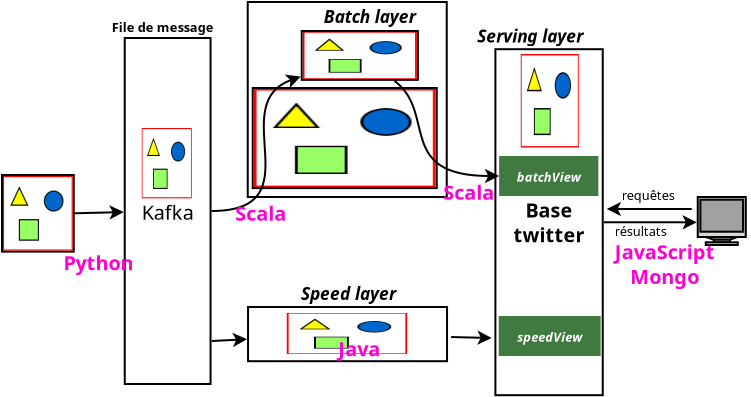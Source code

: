 <?xml version="1.0" encoding="UTF-8"?>
<dia:diagram xmlns:dia="http://www.lysator.liu.se/~alla/dia/">
  <dia:layer name="Arrière-plan" visible="true" active="true">
    <dia:object type="Flowchart - Box" version="0" id="O0">
      <dia:attribute name="obj_pos">
        <dia:point val="9.6,4.85"/>
      </dia:attribute>
      <dia:attribute name="obj_bb">
        <dia:rectangle val="9.55,4.8;13.94,22.2"/>
      </dia:attribute>
      <dia:attribute name="elem_corner">
        <dia:point val="9.6,4.85"/>
      </dia:attribute>
      <dia:attribute name="elem_width">
        <dia:real val="4.29"/>
      </dia:attribute>
      <dia:attribute name="elem_height">
        <dia:real val="17.3"/>
      </dia:attribute>
      <dia:attribute name="border_width">
        <dia:real val="0.1"/>
      </dia:attribute>
      <dia:attribute name="show_background">
        <dia:boolean val="true"/>
      </dia:attribute>
      <dia:attribute name="padding">
        <dia:real val="0.5"/>
      </dia:attribute>
      <dia:attribute name="text">
        <dia:composite type="text">
          <dia:attribute name="string">
            <dia:string>#Kafka#</dia:string>
          </dia:attribute>
          <dia:attribute name="font">
            <dia:font family="sans" style="0" name="Helvetica"/>
          </dia:attribute>
          <dia:attribute name="height">
            <dia:real val="1.238"/>
          </dia:attribute>
          <dia:attribute name="pos">
            <dia:point val="11.745,13.801"/>
          </dia:attribute>
          <dia:attribute name="color">
            <dia:color val="#000000"/>
          </dia:attribute>
          <dia:attribute name="alignment">
            <dia:enum val="1"/>
          </dia:attribute>
        </dia:composite>
      </dia:attribute>
    </dia:object>
    <dia:object type="Flowchart - Box" version="0" id="O1">
      <dia:attribute name="obj_pos">
        <dia:point val="15.75,3.05"/>
      </dia:attribute>
      <dia:attribute name="obj_bb">
        <dia:rectangle val="15.7,3;25.75,12.85"/>
      </dia:attribute>
      <dia:attribute name="elem_corner">
        <dia:point val="15.75,3.05"/>
      </dia:attribute>
      <dia:attribute name="elem_width">
        <dia:real val="9.95"/>
      </dia:attribute>
      <dia:attribute name="elem_height">
        <dia:real val="9.75"/>
      </dia:attribute>
      <dia:attribute name="show_background">
        <dia:boolean val="true"/>
      </dia:attribute>
      <dia:attribute name="padding">
        <dia:real val="0.5"/>
      </dia:attribute>
      <dia:attribute name="text">
        <dia:composite type="text">
          <dia:attribute name="string">
            <dia:string>##</dia:string>
          </dia:attribute>
          <dia:attribute name="font">
            <dia:font family="sans" style="0" name="Helvetica"/>
          </dia:attribute>
          <dia:attribute name="height">
            <dia:real val="0.8"/>
          </dia:attribute>
          <dia:attribute name="pos">
            <dia:point val="20.725,8.12"/>
          </dia:attribute>
          <dia:attribute name="color">
            <dia:color val="#000000"/>
          </dia:attribute>
          <dia:attribute name="alignment">
            <dia:enum val="1"/>
          </dia:attribute>
        </dia:composite>
      </dia:attribute>
    </dia:object>
    <dia:object type="Flowchart - Box" version="0" id="O2">
      <dia:attribute name="obj_pos">
        <dia:point val="15.765,18.3"/>
      </dia:attribute>
      <dia:attribute name="obj_bb">
        <dia:rectangle val="15.715,18.25;25.765,21.06"/>
      </dia:attribute>
      <dia:attribute name="elem_corner">
        <dia:point val="15.765,18.3"/>
      </dia:attribute>
      <dia:attribute name="elem_width">
        <dia:real val="9.95"/>
      </dia:attribute>
      <dia:attribute name="elem_height">
        <dia:real val="2.71"/>
      </dia:attribute>
      <dia:attribute name="show_background">
        <dia:boolean val="true"/>
      </dia:attribute>
      <dia:attribute name="padding">
        <dia:real val="0.5"/>
      </dia:attribute>
      <dia:attribute name="text">
        <dia:composite type="text">
          <dia:attribute name="string">
            <dia:string>##</dia:string>
          </dia:attribute>
          <dia:attribute name="font">
            <dia:font family="sans" style="0" name="Helvetica"/>
          </dia:attribute>
          <dia:attribute name="height">
            <dia:real val="0.8"/>
          </dia:attribute>
          <dia:attribute name="pos">
            <dia:point val="20.74,19.85"/>
          </dia:attribute>
          <dia:attribute name="color">
            <dia:color val="#000000"/>
          </dia:attribute>
          <dia:attribute name="alignment">
            <dia:enum val="1"/>
          </dia:attribute>
        </dia:composite>
      </dia:attribute>
    </dia:object>
    <dia:object type="Flowchart - Box" version="0" id="O3">
      <dia:attribute name="obj_pos">
        <dia:point val="28.133,5.41"/>
      </dia:attribute>
      <dia:attribute name="obj_bb">
        <dia:rectangle val="28.082,5.36;33.55,22.76"/>
      </dia:attribute>
      <dia:attribute name="elem_corner">
        <dia:point val="28.133,5.41"/>
      </dia:attribute>
      <dia:attribute name="elem_width">
        <dia:real val="5.367"/>
      </dia:attribute>
      <dia:attribute name="elem_height">
        <dia:real val="17.3"/>
      </dia:attribute>
      <dia:attribute name="show_background">
        <dia:boolean val="true"/>
      </dia:attribute>
      <dia:attribute name="padding">
        <dia:real val="0.5"/>
      </dia:attribute>
      <dia:attribute name="text">
        <dia:composite type="text">
          <dia:attribute name="string">
            <dia:string>##</dia:string>
          </dia:attribute>
          <dia:attribute name="font">
            <dia:font family="sans" style="0" name="Helvetica"/>
          </dia:attribute>
          <dia:attribute name="height">
            <dia:real val="0.8"/>
          </dia:attribute>
          <dia:attribute name="pos">
            <dia:point val="30.816,14.255"/>
          </dia:attribute>
          <dia:attribute name="color">
            <dia:color val="#000000"/>
          </dia:attribute>
          <dia:attribute name="alignment">
            <dia:enum val="1"/>
          </dia:attribute>
        </dia:composite>
      </dia:attribute>
    </dia:object>
    <dia:object type="Standard - Line" version="0" id="O4">
      <dia:attribute name="obj_pos">
        <dia:point val="7,13.616"/>
      </dia:attribute>
      <dia:attribute name="obj_bb">
        <dia:rectangle val="6.949,13.207;9.662,13.93"/>
      </dia:attribute>
      <dia:attribute name="conn_endpoints">
        <dia:point val="7,13.616"/>
        <dia:point val="9.55,13.553"/>
      </dia:attribute>
      <dia:attribute name="numcp">
        <dia:int val="1"/>
      </dia:attribute>
      <dia:attribute name="end_arrow">
        <dia:enum val="22"/>
      </dia:attribute>
      <dia:attribute name="end_arrow_length">
        <dia:real val="0.5"/>
      </dia:attribute>
      <dia:attribute name="end_arrow_width">
        <dia:real val="0.5"/>
      </dia:attribute>
      <dia:connections>
        <dia:connection handle="0" to="O14" connection="4"/>
        <dia:connection handle="1" to="O0" connection="16"/>
      </dia:connections>
    </dia:object>
    <dia:object type="Standard - Image" version="0" id="O5">
      <dia:attribute name="obj_pos">
        <dia:point val="10.45,9.35"/>
      </dia:attribute>
      <dia:attribute name="obj_bb">
        <dia:rectangle val="10.4,9.3;13,12.916"/>
      </dia:attribute>
      <dia:attribute name="elem_corner">
        <dia:point val="10.45,9.35"/>
      </dia:attribute>
      <dia:attribute name="elem_width">
        <dia:real val="2.5"/>
      </dia:attribute>
      <dia:attribute name="elem_height">
        <dia:real val="3.516"/>
      </dia:attribute>
      <dia:attribute name="draw_border">
        <dia:boolean val="false"/>
      </dia:attribute>
      <dia:attribute name="keep_aspect">
        <dia:boolean val="true"/>
      </dia:attribute>
      <dia:attribute name="file">
        <dia:string>#images/kafka_logo.png#</dia:string>
      </dia:attribute>
    </dia:object>
    <dia:object type="Standard - Image" version="0" id="O6">
      <dia:attribute name="obj_pos">
        <dia:point val="18.5,4.55"/>
      </dia:attribute>
      <dia:attribute name="obj_bb">
        <dia:rectangle val="18.45,4.5;24.256,6.943"/>
      </dia:attribute>
      <dia:attribute name="elem_corner">
        <dia:point val="18.5,4.55"/>
      </dia:attribute>
      <dia:attribute name="elem_width">
        <dia:real val="5.706"/>
      </dia:attribute>
      <dia:attribute name="elem_height">
        <dia:real val="2.343"/>
      </dia:attribute>
      <dia:attribute name="draw_border">
        <dia:boolean val="true"/>
      </dia:attribute>
      <dia:attribute name="keep_aspect">
        <dia:boolean val="true"/>
      </dia:attribute>
      <dia:attribute name="file">
        <dia:string>#images/logo_HDFS.png#</dia:string>
      </dia:attribute>
    </dia:object>
    <dia:object type="Standard - Image" version="0" id="O7">
      <dia:attribute name="obj_pos">
        <dia:point val="16.05,7.4"/>
      </dia:attribute>
      <dia:attribute name="obj_bb">
        <dia:rectangle val="16,7.35;25.2,12.355"/>
      </dia:attribute>
      <dia:attribute name="elem_corner">
        <dia:point val="16.05,7.4"/>
      </dia:attribute>
      <dia:attribute name="elem_width">
        <dia:real val="9.1"/>
      </dia:attribute>
      <dia:attribute name="elem_height">
        <dia:real val="4.905"/>
      </dia:attribute>
      <dia:attribute name="draw_border">
        <dia:boolean val="true"/>
      </dia:attribute>
      <dia:attribute name="keep_aspect">
        <dia:boolean val="true"/>
      </dia:attribute>
      <dia:attribute name="file">
        <dia:string>#images/logo_spark2.png#</dia:string>
      </dia:attribute>
    </dia:object>
    <dia:object type="Standard - Image" version="0" id="O8">
      <dia:attribute name="obj_pos">
        <dia:point val="17.7,18.6"/>
      </dia:attribute>
      <dia:attribute name="obj_bb">
        <dia:rectangle val="17.65,18.55;23.773,20.7"/>
      </dia:attribute>
      <dia:attribute name="elem_corner">
        <dia:point val="17.7,18.6"/>
      </dia:attribute>
      <dia:attribute name="elem_width">
        <dia:real val="6.023"/>
      </dia:attribute>
      <dia:attribute name="elem_height">
        <dia:real val="2.05"/>
      </dia:attribute>
      <dia:attribute name="draw_border">
        <dia:boolean val="false"/>
      </dia:attribute>
      <dia:attribute name="keep_aspect">
        <dia:boolean val="true"/>
      </dia:attribute>
      <dia:attribute name="file">
        <dia:string>#images/stormLogo.png#</dia:string>
      </dia:attribute>
    </dia:object>
    <dia:object type="Network - A Workstation Monitor" version="1" id="O9">
      <dia:attribute name="obj_pos">
        <dia:point val="38.25,12.8"/>
      </dia:attribute>
      <dia:attribute name="obj_bb">
        <dia:rectangle val="38.2,12.75;40.7,15.25"/>
      </dia:attribute>
      <dia:attribute name="meta">
        <dia:composite type="dict"/>
      </dia:attribute>
      <dia:attribute name="elem_corner">
        <dia:point val="38.25,12.8"/>
      </dia:attribute>
      <dia:attribute name="elem_width">
        <dia:real val="2.4"/>
      </dia:attribute>
      <dia:attribute name="elem_height">
        <dia:real val="2.4"/>
      </dia:attribute>
      <dia:attribute name="line_width">
        <dia:real val="0.1"/>
      </dia:attribute>
      <dia:attribute name="line_colour">
        <dia:color val="#000000"/>
      </dia:attribute>
      <dia:attribute name="fill_colour">
        <dia:color val="#ffffff"/>
      </dia:attribute>
      <dia:attribute name="show_background">
        <dia:boolean val="true"/>
      </dia:attribute>
      <dia:attribute name="line_style">
        <dia:enum val="0"/>
        <dia:real val="1"/>
      </dia:attribute>
      <dia:attribute name="flip_horizontal">
        <dia:boolean val="false"/>
      </dia:attribute>
      <dia:attribute name="flip_vertical">
        <dia:boolean val="false"/>
      </dia:attribute>
      <dia:attribute name="subscale">
        <dia:real val="1"/>
      </dia:attribute>
    </dia:object>
    <dia:object type="Standard - Line" version="0" id="O10">
      <dia:attribute name="obj_pos">
        <dia:point val="33.55,14.062"/>
      </dia:attribute>
      <dia:attribute name="obj_bb">
        <dia:rectangle val="33.5,13.703;38.316,14.427"/>
      </dia:attribute>
      <dia:attribute name="conn_endpoints">
        <dia:point val="33.55,14.062"/>
        <dia:point val="38.204,14.066"/>
      </dia:attribute>
      <dia:attribute name="numcp">
        <dia:int val="1"/>
      </dia:attribute>
      <dia:attribute name="end_arrow">
        <dia:enum val="22"/>
      </dia:attribute>
      <dia:attribute name="end_arrow_length">
        <dia:real val="0.5"/>
      </dia:attribute>
      <dia:attribute name="end_arrow_width">
        <dia:real val="0.5"/>
      </dia:attribute>
      <dia:connections>
        <dia:connection handle="0" to="O3" connection="16"/>
        <dia:connection handle="1" to="O9" connection="10"/>
      </dia:connections>
    </dia:object>
    <dia:object type="Standard - Line" version="0" id="O11">
      <dia:attribute name="obj_pos">
        <dia:point val="13.95,20"/>
      </dia:attribute>
      <dia:attribute name="obj_bb">
        <dia:rectangle val="13.898,19.58;15.827,20.303"/>
      </dia:attribute>
      <dia:attribute name="conn_endpoints">
        <dia:point val="13.95,20"/>
        <dia:point val="15.715,19.91"/>
      </dia:attribute>
      <dia:attribute name="numcp">
        <dia:int val="1"/>
      </dia:attribute>
      <dia:attribute name="end_arrow">
        <dia:enum val="22"/>
      </dia:attribute>
      <dia:attribute name="end_arrow_length">
        <dia:real val="0.5"/>
      </dia:attribute>
      <dia:attribute name="end_arrow_width">
        <dia:real val="0.5"/>
      </dia:attribute>
      <dia:connections>
        <dia:connection handle="1" to="O2" connection="16"/>
      </dia:connections>
    </dia:object>
    <dia:object type="Standard - Line" version="0" id="O12">
      <dia:attribute name="obj_pos">
        <dia:point val="25.915,19.802"/>
      </dia:attribute>
      <dia:attribute name="obj_bb">
        <dia:rectangle val="25.864,19.474;28.062,20.197"/>
      </dia:attribute>
      <dia:attribute name="conn_endpoints">
        <dia:point val="25.915,19.802"/>
        <dia:point val="27.95,19.85"/>
      </dia:attribute>
      <dia:attribute name="numcp">
        <dia:int val="1"/>
      </dia:attribute>
      <dia:attribute name="end_arrow">
        <dia:enum val="22"/>
      </dia:attribute>
      <dia:attribute name="end_arrow_length">
        <dia:real val="0.5"/>
      </dia:attribute>
      <dia:attribute name="end_arrow_width">
        <dia:real val="0.5"/>
      </dia:attribute>
    </dia:object>
    <dia:object type="Standard - Line" version="0" id="O13">
      <dia:attribute name="obj_pos">
        <dia:point val="37.95,13.4"/>
      </dia:attribute>
      <dia:attribute name="obj_bb">
        <dia:rectangle val="33.588,13.038;38,13.762"/>
      </dia:attribute>
      <dia:attribute name="conn_endpoints">
        <dia:point val="37.95,13.4"/>
        <dia:point val="33.7,13.4"/>
      </dia:attribute>
      <dia:attribute name="numcp">
        <dia:int val="1"/>
      </dia:attribute>
      <dia:attribute name="end_arrow">
        <dia:enum val="22"/>
      </dia:attribute>
      <dia:attribute name="end_arrow_length">
        <dia:real val="0.5"/>
      </dia:attribute>
      <dia:attribute name="end_arrow_width">
        <dia:real val="0.5"/>
      </dia:attribute>
    </dia:object>
    <dia:object type="Standard - Image" version="0" id="O14">
      <dia:attribute name="obj_pos">
        <dia:point val="3.513,11.75"/>
      </dia:attribute>
      <dia:attribute name="obj_bb">
        <dia:rectangle val="3.463,11.7;7.05,15.531"/>
      </dia:attribute>
      <dia:attribute name="elem_corner">
        <dia:point val="3.513,11.75"/>
      </dia:attribute>
      <dia:attribute name="elem_width">
        <dia:real val="3.487"/>
      </dia:attribute>
      <dia:attribute name="elem_height">
        <dia:real val="3.731"/>
      </dia:attribute>
      <dia:attribute name="draw_border">
        <dia:boolean val="true"/>
      </dia:attribute>
      <dia:attribute name="keep_aspect">
        <dia:boolean val="true"/>
      </dia:attribute>
      <dia:attribute name="file">
        <dia:string>#images/logo_twitter2.png#</dia:string>
      </dia:attribute>
    </dia:object>
    <dia:object type="Standard - Image" version="0" id="O15">
      <dia:attribute name="obj_pos">
        <dia:point val="29.4,5.65"/>
      </dia:attribute>
      <dia:attribute name="obj_bb">
        <dia:rectangle val="29.35,5.6;32.35,10.377"/>
      </dia:attribute>
      <dia:attribute name="elem_corner">
        <dia:point val="29.4,5.65"/>
      </dia:attribute>
      <dia:attribute name="elem_width">
        <dia:real val="2.9"/>
      </dia:attribute>
      <dia:attribute name="elem_height">
        <dia:real val="4.677"/>
      </dia:attribute>
      <dia:attribute name="draw_border">
        <dia:boolean val="false"/>
      </dia:attribute>
      <dia:attribute name="keep_aspect">
        <dia:boolean val="true"/>
      </dia:attribute>
      <dia:attribute name="file">
        <dia:string>#images/logo_mongo_serveurs.png#</dia:string>
      </dia:attribute>
    </dia:object>
    <dia:object type="Standard - Text" version="1" id="O16">
      <dia:attribute name="obj_pos">
        <dia:point val="19.55,4.1"/>
      </dia:attribute>
      <dia:attribute name="obj_bb">
        <dia:rectangle val="19.55,3.297;25.093,4.305"/>
      </dia:attribute>
      <dia:attribute name="text">
        <dia:composite type="text">
          <dia:attribute name="string">
            <dia:string>#Batch layer#</dia:string>
          </dia:attribute>
          <dia:attribute name="font">
            <dia:font family="sans" style="88" name="Helvetica-BoldOblique"/>
          </dia:attribute>
          <dia:attribute name="height">
            <dia:real val="1.082"/>
          </dia:attribute>
          <dia:attribute name="pos">
            <dia:point val="19.55,4.1"/>
          </dia:attribute>
          <dia:attribute name="color">
            <dia:color val="#000000"/>
          </dia:attribute>
          <dia:attribute name="alignment">
            <dia:enum val="0"/>
          </dia:attribute>
        </dia:composite>
      </dia:attribute>
      <dia:attribute name="valign">
        <dia:enum val="3"/>
      </dia:attribute>
    </dia:object>
    <dia:object type="Standard - Text" version="1" id="O17">
      <dia:attribute name="obj_pos">
        <dia:point val="18.411,17.95"/>
      </dia:attribute>
      <dia:attribute name="obj_bb">
        <dia:rectangle val="18.411,17.148;24.214,18.155"/>
      </dia:attribute>
      <dia:attribute name="text">
        <dia:composite type="text">
          <dia:attribute name="string">
            <dia:string>#Speed layer#</dia:string>
          </dia:attribute>
          <dia:attribute name="font">
            <dia:font family="sans" style="88" name="Helvetica-BoldOblique"/>
          </dia:attribute>
          <dia:attribute name="height">
            <dia:real val="1.082"/>
          </dia:attribute>
          <dia:attribute name="pos">
            <dia:point val="18.411,17.95"/>
          </dia:attribute>
          <dia:attribute name="color">
            <dia:color val="#000000"/>
          </dia:attribute>
          <dia:attribute name="alignment">
            <dia:enum val="0"/>
          </dia:attribute>
        </dia:composite>
      </dia:attribute>
      <dia:attribute name="valign">
        <dia:enum val="3"/>
      </dia:attribute>
    </dia:object>
    <dia:object type="Standard - Text" version="1" id="O18">
      <dia:attribute name="obj_pos">
        <dia:point val="27.23,5.072"/>
      </dia:attribute>
      <dia:attribute name="obj_bb">
        <dia:rectangle val="27.23,4.27;33.73,5.277"/>
      </dia:attribute>
      <dia:attribute name="text">
        <dia:composite type="text">
          <dia:attribute name="string">
            <dia:string>#Serving layer#</dia:string>
          </dia:attribute>
          <dia:attribute name="font">
            <dia:font family="sans" style="88" name="Helvetica-BoldOblique"/>
          </dia:attribute>
          <dia:attribute name="height">
            <dia:real val="1.082"/>
          </dia:attribute>
          <dia:attribute name="pos">
            <dia:point val="27.23,5.072"/>
          </dia:attribute>
          <dia:attribute name="color">
            <dia:color val="#000000"/>
          </dia:attribute>
          <dia:attribute name="alignment">
            <dia:enum val="0"/>
          </dia:attribute>
        </dia:composite>
      </dia:attribute>
      <dia:attribute name="valign">
        <dia:enum val="3"/>
      </dia:attribute>
    </dia:object>
    <dia:object type="Standard - Text" version="1" id="O19">
      <dia:attribute name="obj_pos">
        <dia:point val="8.95,4.55"/>
      </dia:attribute>
      <dia:attribute name="obj_bb">
        <dia:rectangle val="8.95,3.955;14.787,4.7"/>
      </dia:attribute>
      <dia:attribute name="text">
        <dia:composite type="text">
          <dia:attribute name="string">
            <dia:string>#File de message#</dia:string>
          </dia:attribute>
          <dia:attribute name="font">
            <dia:font family="sans" style="80" name="Helvetica-Bold"/>
          </dia:attribute>
          <dia:attribute name="height">
            <dia:real val="0.8"/>
          </dia:attribute>
          <dia:attribute name="pos">
            <dia:point val="8.95,4.55"/>
          </dia:attribute>
          <dia:attribute name="color">
            <dia:color val="#000000"/>
          </dia:attribute>
          <dia:attribute name="alignment">
            <dia:enum val="0"/>
          </dia:attribute>
        </dia:composite>
      </dia:attribute>
      <dia:attribute name="valign">
        <dia:enum val="3"/>
      </dia:attribute>
    </dia:object>
    <dia:object type="Standard - Text" version="1" id="O20">
      <dia:attribute name="obj_pos">
        <dia:point val="34.45,12.95"/>
      </dia:attribute>
      <dia:attribute name="obj_bb">
        <dia:rectangle val="34.45,12.355;37.278,13.1"/>
      </dia:attribute>
      <dia:attribute name="text">
        <dia:composite type="text">
          <dia:attribute name="string">
            <dia:string>#requêtes#</dia:string>
          </dia:attribute>
          <dia:attribute name="font">
            <dia:font family="sans" style="0" name="Helvetica"/>
          </dia:attribute>
          <dia:attribute name="height">
            <dia:real val="0.8"/>
          </dia:attribute>
          <dia:attribute name="pos">
            <dia:point val="34.45,12.95"/>
          </dia:attribute>
          <dia:attribute name="color">
            <dia:color val="#000000"/>
          </dia:attribute>
          <dia:attribute name="alignment">
            <dia:enum val="0"/>
          </dia:attribute>
        </dia:composite>
      </dia:attribute>
      <dia:attribute name="valign">
        <dia:enum val="3"/>
      </dia:attribute>
    </dia:object>
    <dia:object type="Standard - Text" version="1" id="O21">
      <dia:attribute name="obj_pos">
        <dia:point val="34.1,14.75"/>
      </dia:attribute>
      <dia:attribute name="obj_bb">
        <dia:rectangle val="34.1,14.155;36.883,14.9"/>
      </dia:attribute>
      <dia:attribute name="text">
        <dia:composite type="text">
          <dia:attribute name="string">
            <dia:string>#résultats#</dia:string>
          </dia:attribute>
          <dia:attribute name="font">
            <dia:font family="sans" style="0" name="Helvetica"/>
          </dia:attribute>
          <dia:attribute name="height">
            <dia:real val="0.8"/>
          </dia:attribute>
          <dia:attribute name="pos">
            <dia:point val="34.1,14.75"/>
          </dia:attribute>
          <dia:attribute name="color">
            <dia:color val="#000000"/>
          </dia:attribute>
          <dia:attribute name="alignment">
            <dia:enum val="0"/>
          </dia:attribute>
        </dia:composite>
      </dia:attribute>
      <dia:attribute name="valign">
        <dia:enum val="3"/>
      </dia:attribute>
    </dia:object>
    <dia:object type="Standard - BezierLine" version="0" id="O22">
      <dia:attribute name="obj_pos">
        <dia:point val="11.745,13.5"/>
      </dia:attribute>
      <dia:attribute name="obj_bb">
        <dia:rectangle val="13.89,6.714;18.464,13.55"/>
      </dia:attribute>
      <dia:attribute name="bez_points">
        <dia:point val="11.745,13.5"/>
        <dia:point val="16.959,13.5"/>
        <dia:point val="17.5,7.1"/>
        <dia:point val="21.353,5.722"/>
      </dia:attribute>
      <dia:attribute name="corner_types">
        <dia:enum val="0"/>
        <dia:enum val="0"/>
      </dia:attribute>
      <dia:attribute name="end_arrow">
        <dia:enum val="22"/>
      </dia:attribute>
      <dia:attribute name="end_arrow_length">
        <dia:real val="0.5"/>
      </dia:attribute>
      <dia:attribute name="end_arrow_width">
        <dia:real val="0.5"/>
      </dia:attribute>
      <dia:connections>
        <dia:connection handle="0" to="O0" connection="16"/>
        <dia:connection handle="3" to="O6" connection="8"/>
      </dia:connections>
    </dia:object>
    <dia:object type="Standard - BezierLine" version="0" id="O23">
      <dia:attribute name="obj_pos">
        <dia:point val="21.353,5.722"/>
      </dia:attribute>
      <dia:attribute name="obj_bb">
        <dia:rectangle val="23.013,6.923;28.37,11.8"/>
      </dia:attribute>
      <dia:attribute name="bez_points">
        <dia:point val="21.353,5.722"/>
        <dia:point val="23.5,7.3"/>
        <dia:point val="25.587,11.75"/>
        <dia:point val="30.8,11.75"/>
      </dia:attribute>
      <dia:attribute name="corner_types">
        <dia:enum val="0"/>
        <dia:enum val="0"/>
      </dia:attribute>
      <dia:attribute name="end_arrow">
        <dia:enum val="22"/>
      </dia:attribute>
      <dia:attribute name="end_arrow_length">
        <dia:real val="0.5"/>
      </dia:attribute>
      <dia:attribute name="end_arrow_width">
        <dia:real val="0.5"/>
      </dia:attribute>
      <dia:connections>
        <dia:connection handle="0" to="O6" connection="8"/>
        <dia:connection handle="3" to="O29" connection="16"/>
      </dia:connections>
    </dia:object>
    <dia:object type="Standard - Text" version="1" id="O24">
      <dia:attribute name="obj_pos">
        <dia:point val="16.4,13.6"/>
      </dia:attribute>
      <dia:attribute name="obj_bb">
        <dia:rectangle val="14.909,13.021;17.891,14.179"/>
      </dia:attribute>
      <dia:attribute name="text">
        <dia:composite type="text">
          <dia:attribute name="string">
            <dia:string>#Scala#</dia:string>
          </dia:attribute>
          <dia:attribute name="font">
            <dia:font family="sans" style="80" name="Helvetica-Bold"/>
          </dia:attribute>
          <dia:attribute name="height">
            <dia:real val="1.241"/>
          </dia:attribute>
          <dia:attribute name="pos">
            <dia:point val="16.4,13.944"/>
          </dia:attribute>
          <dia:attribute name="color">
            <dia:color val="#ff00d3"/>
          </dia:attribute>
          <dia:attribute name="alignment">
            <dia:enum val="1"/>
          </dia:attribute>
        </dia:composite>
      </dia:attribute>
      <dia:attribute name="valign">
        <dia:enum val="2"/>
      </dia:attribute>
    </dia:object>
    <dia:object type="Standard - Text" version="1" id="O25">
      <dia:attribute name="obj_pos">
        <dia:point val="26.8,12.55"/>
      </dia:attribute>
      <dia:attribute name="obj_bb">
        <dia:rectangle val="25.309,11.971;28.291,13.129"/>
      </dia:attribute>
      <dia:attribute name="text">
        <dia:composite type="text">
          <dia:attribute name="string">
            <dia:string>#Scala#</dia:string>
          </dia:attribute>
          <dia:attribute name="font">
            <dia:font family="sans" style="80" name="Helvetica-Bold"/>
          </dia:attribute>
          <dia:attribute name="height">
            <dia:real val="1.241"/>
          </dia:attribute>
          <dia:attribute name="pos">
            <dia:point val="26.8,12.894"/>
          </dia:attribute>
          <dia:attribute name="color">
            <dia:color val="#ff00d3"/>
          </dia:attribute>
          <dia:attribute name="alignment">
            <dia:enum val="1"/>
          </dia:attribute>
        </dia:composite>
      </dia:attribute>
      <dia:attribute name="valign">
        <dia:enum val="2"/>
      </dia:attribute>
    </dia:object>
    <dia:object type="Standard - Text" version="1" id="O26">
      <dia:attribute name="obj_pos">
        <dia:point val="21.321,20.379"/>
      </dia:attribute>
      <dia:attribute name="obj_bb">
        <dia:rectangle val="20.142,19.8;22.5,20.957"/>
      </dia:attribute>
      <dia:attribute name="text">
        <dia:composite type="text">
          <dia:attribute name="string">
            <dia:string>#Java#</dia:string>
          </dia:attribute>
          <dia:attribute name="font">
            <dia:font family="sans" style="80" name="Helvetica-Bold"/>
          </dia:attribute>
          <dia:attribute name="height">
            <dia:real val="1.241"/>
          </dia:attribute>
          <dia:attribute name="pos">
            <dia:point val="21.321,20.723"/>
          </dia:attribute>
          <dia:attribute name="color">
            <dia:color val="#ff00d3"/>
          </dia:attribute>
          <dia:attribute name="alignment">
            <dia:enum val="1"/>
          </dia:attribute>
        </dia:composite>
      </dia:attribute>
      <dia:attribute name="valign">
        <dia:enum val="2"/>
      </dia:attribute>
    </dia:object>
    <dia:object type="Standard - Text" version="1" id="O27">
      <dia:attribute name="obj_pos">
        <dia:point val="8.286,16.079"/>
      </dia:attribute>
      <dia:attribute name="obj_bb">
        <dia:rectangle val="6.304,15.5;10.269,16.657"/>
      </dia:attribute>
      <dia:attribute name="text">
        <dia:composite type="text">
          <dia:attribute name="string">
            <dia:string>#Python#</dia:string>
          </dia:attribute>
          <dia:attribute name="font">
            <dia:font family="sans" style="80" name="Helvetica-Bold"/>
          </dia:attribute>
          <dia:attribute name="height">
            <dia:real val="1.241"/>
          </dia:attribute>
          <dia:attribute name="pos">
            <dia:point val="8.286,16.422"/>
          </dia:attribute>
          <dia:attribute name="color">
            <dia:color val="#ff00d3"/>
          </dia:attribute>
          <dia:attribute name="alignment">
            <dia:enum val="1"/>
          </dia:attribute>
        </dia:composite>
      </dia:attribute>
      <dia:attribute name="valign">
        <dia:enum val="2"/>
      </dia:attribute>
    </dia:object>
    <dia:object type="Standard - Text" version="1" id="O28">
      <dia:attribute name="obj_pos">
        <dia:point val="36.6,16.15"/>
      </dia:attribute>
      <dia:attribute name="obj_bb">
        <dia:rectangle val="33.745,14.951;39.455,17.349"/>
      </dia:attribute>
      <dia:attribute name="text">
        <dia:composite type="text">
          <dia:attribute name="string">
            <dia:string>#JavaScript
Mongo#</dia:string>
          </dia:attribute>
          <dia:attribute name="font">
            <dia:font family="sans" style="80" name="Helvetica-Bold"/>
          </dia:attribute>
          <dia:attribute name="height">
            <dia:real val="1.241"/>
          </dia:attribute>
          <dia:attribute name="pos">
            <dia:point val="36.6,15.873"/>
          </dia:attribute>
          <dia:attribute name="color">
            <dia:color val="#ff00d3"/>
          </dia:attribute>
          <dia:attribute name="alignment">
            <dia:enum val="1"/>
          </dia:attribute>
        </dia:composite>
      </dia:attribute>
      <dia:attribute name="valign">
        <dia:enum val="2"/>
      </dia:attribute>
    </dia:object>
    <dia:object type="Flowchart - Box" version="0" id="O29">
      <dia:attribute name="obj_pos">
        <dia:point val="28.369,10.8"/>
      </dia:attribute>
      <dia:attribute name="obj_bb">
        <dia:rectangle val="28.319,10.75;33.281,12.75"/>
      </dia:attribute>
      <dia:attribute name="elem_corner">
        <dia:point val="28.369,10.8"/>
      </dia:attribute>
      <dia:attribute name="elem_width">
        <dia:real val="4.863"/>
      </dia:attribute>
      <dia:attribute name="elem_height">
        <dia:real val="1.9"/>
      </dia:attribute>
      <dia:attribute name="border_width">
        <dia:real val="0.1"/>
      </dia:attribute>
      <dia:attribute name="border_color">
        <dia:color val="#407a40"/>
      </dia:attribute>
      <dia:attribute name="inner_color">
        <dia:color val="#407a40"/>
      </dia:attribute>
      <dia:attribute name="show_background">
        <dia:boolean val="true"/>
      </dia:attribute>
      <dia:attribute name="padding">
        <dia:real val="0.5"/>
      </dia:attribute>
      <dia:attribute name="text">
        <dia:composite type="text">
          <dia:attribute name="string">
            <dia:string>#batchView#</dia:string>
          </dia:attribute>
          <dia:attribute name="font">
            <dia:font family="sans" style="88" name="Helvetica-BoldOblique"/>
          </dia:attribute>
          <dia:attribute name="height">
            <dia:real val="0.8"/>
          </dia:attribute>
          <dia:attribute name="pos">
            <dia:point val="30.8,11.945"/>
          </dia:attribute>
          <dia:attribute name="color">
            <dia:color val="#ffffff"/>
          </dia:attribute>
          <dia:attribute name="alignment">
            <dia:enum val="1"/>
          </dia:attribute>
        </dia:composite>
      </dia:attribute>
    </dia:object>
    <dia:object type="Flowchart - Box" version="0" id="O30">
      <dia:attribute name="obj_pos">
        <dia:point val="28.348,18.8"/>
      </dia:attribute>
      <dia:attribute name="obj_bb">
        <dia:rectangle val="28.297,18.75;33.395,20.75"/>
      </dia:attribute>
      <dia:attribute name="elem_corner">
        <dia:point val="28.348,18.8"/>
      </dia:attribute>
      <dia:attribute name="elem_width">
        <dia:real val="4.998"/>
      </dia:attribute>
      <dia:attribute name="elem_height">
        <dia:real val="1.9"/>
      </dia:attribute>
      <dia:attribute name="border_width">
        <dia:real val="0.1"/>
      </dia:attribute>
      <dia:attribute name="border_color">
        <dia:color val="#407a40"/>
      </dia:attribute>
      <dia:attribute name="inner_color">
        <dia:color val="#407a40"/>
      </dia:attribute>
      <dia:attribute name="show_background">
        <dia:boolean val="true"/>
      </dia:attribute>
      <dia:attribute name="padding">
        <dia:real val="0.5"/>
      </dia:attribute>
      <dia:attribute name="text">
        <dia:composite type="text">
          <dia:attribute name="string">
            <dia:string>#speedView#</dia:string>
          </dia:attribute>
          <dia:attribute name="font">
            <dia:font family="sans" style="88" name="Helvetica-BoldOblique"/>
          </dia:attribute>
          <dia:attribute name="height">
            <dia:real val="0.8"/>
          </dia:attribute>
          <dia:attribute name="pos">
            <dia:point val="30.846,19.945"/>
          </dia:attribute>
          <dia:attribute name="color">
            <dia:color val="#ffffff"/>
          </dia:attribute>
          <dia:attribute name="alignment">
            <dia:enum val="1"/>
          </dia:attribute>
        </dia:composite>
      </dia:attribute>
    </dia:object>
    <dia:object type="Standard - Text" version="1" id="O31">
      <dia:attribute name="obj_pos">
        <dia:point val="30.816,14.06"/>
      </dia:attribute>
      <dia:attribute name="obj_bb">
        <dia:rectangle val="28.911,12.871;32.721,15.249"/>
      </dia:attribute>
      <dia:attribute name="text">
        <dia:composite type="text">
          <dia:attribute name="string">
            <dia:string>#Base
twitter#</dia:string>
          </dia:attribute>
          <dia:attribute name="font">
            <dia:font family="sans" style="80" name="Helvetica-Bold"/>
          </dia:attribute>
          <dia:attribute name="height">
            <dia:real val="1.23"/>
          </dia:attribute>
          <dia:attribute name="pos">
            <dia:point val="30.816,13.786"/>
          </dia:attribute>
          <dia:attribute name="color">
            <dia:color val="#000000"/>
          </dia:attribute>
          <dia:attribute name="alignment">
            <dia:enum val="1"/>
          </dia:attribute>
        </dia:composite>
      </dia:attribute>
      <dia:attribute name="valign">
        <dia:enum val="2"/>
      </dia:attribute>
      <dia:connections>
        <dia:connection handle="0" to="O3" connection="16"/>
      </dia:connections>
    </dia:object>
  </dia:layer>
</dia:diagram>
